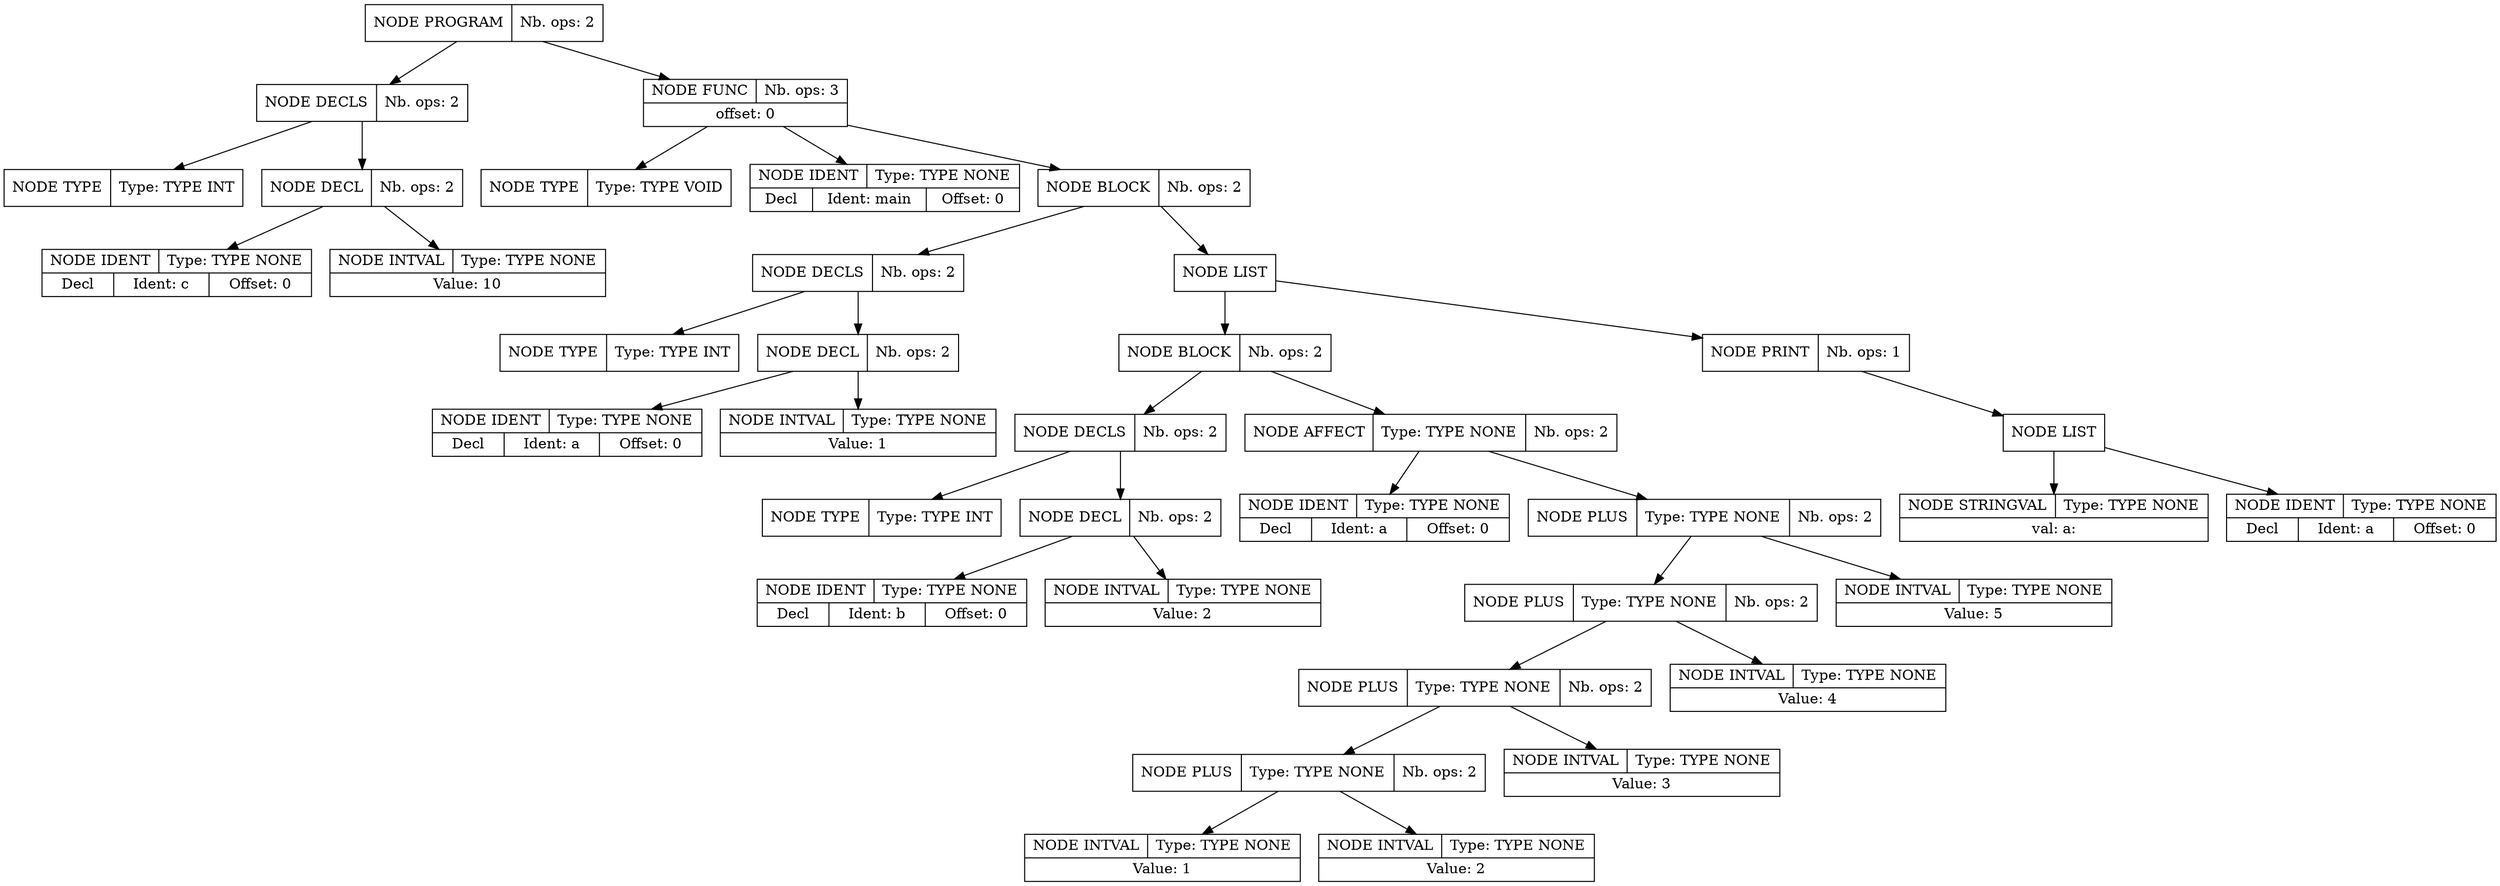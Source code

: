 digraph global_vars {
    N1 [shape=record, label="{{NODE PROGRAM|Nb. ops: 2}}"];
    N2 [shape=record, label="{{NODE DECLS|Nb. ops: 2}}"];
    N3 [shape=record, label="{{NODE TYPE|Type: TYPE INT}}"];
    edge[tailclip=true];
    N2 -> N3
    N4 [shape=record, label="{{NODE DECL|Nb. ops: 2}}"];
    N5 [shape=record, label="{{NODE IDENT|Type: TYPE NONE}|{<decl>Decl      |Ident: c|Offset: 0}}"];
    edge[tailclip=true];
    N4 -> N5
    N6 [shape=record, label="{{NODE INTVAL|Type: TYPE NONE}|{Value: 10}}"];
    edge[tailclip=true];
    N4 -> N6
    edge[tailclip=true];
    N2 -> N4
    edge[tailclip=true];
    N1 -> N2
    N7 [shape=record, label="{{NODE FUNC|Nb. ops: 3}|{offset: 0}}"];
    N8 [shape=record, label="{{NODE TYPE|Type: TYPE VOID}}"];
    edge[tailclip=true];
    N7 -> N8
    N9 [shape=record, label="{{NODE IDENT|Type: TYPE NONE}|{<decl>Decl      |Ident: main|Offset: 0}}"];
    edge[tailclip=true];
    N7 -> N9
    N10 [shape=record, label="{{NODE BLOCK|Nb. ops: 2}}"];
    N11 [shape=record, label="{{NODE DECLS|Nb. ops: 2}}"];
    N12 [shape=record, label="{{NODE TYPE|Type: TYPE INT}}"];
    edge[tailclip=true];
    N11 -> N12
    N13 [shape=record, label="{{NODE DECL|Nb. ops: 2}}"];
    N14 [shape=record, label="{{NODE IDENT|Type: TYPE NONE}|{<decl>Decl      |Ident: a|Offset: 0}}"];
    edge[tailclip=true];
    N13 -> N14
    N15 [shape=record, label="{{NODE INTVAL|Type: TYPE NONE}|{Value: 1}}"];
    edge[tailclip=true];
    N13 -> N15
    edge[tailclip=true];
    N11 -> N13
    edge[tailclip=true];
    N10 -> N11
    N16 [shape=record, label="{{NODE LIST}}"];
    N17 [shape=record, label="{{NODE BLOCK|Nb. ops: 2}}"];
    N18 [shape=record, label="{{NODE DECLS|Nb. ops: 2}}"];
    N19 [shape=record, label="{{NODE TYPE|Type: TYPE INT}}"];
    edge[tailclip=true];
    N18 -> N19
    N20 [shape=record, label="{{NODE DECL|Nb. ops: 2}}"];
    N21 [shape=record, label="{{NODE IDENT|Type: TYPE NONE}|{<decl>Decl      |Ident: b|Offset: 0}}"];
    edge[tailclip=true];
    N20 -> N21
    N22 [shape=record, label="{{NODE INTVAL|Type: TYPE NONE}|{Value: 2}}"];
    edge[tailclip=true];
    N20 -> N22
    edge[tailclip=true];
    N18 -> N20
    edge[tailclip=true];
    N17 -> N18
    N23 [shape=record, label="{{NODE AFFECT|Type: TYPE NONE|Nb. ops: 2}}"];
    N24 [shape=record, label="{{NODE IDENT|Type: TYPE NONE}|{<decl>Decl      |Ident: a|Offset: 0}}"];
    edge[tailclip=true];
    N23 -> N24
    N25 [shape=record, label="{{NODE PLUS|Type: TYPE NONE|Nb. ops: 2}}"];
    N26 [shape=record, label="{{NODE PLUS|Type: TYPE NONE|Nb. ops: 2}}"];
    N27 [shape=record, label="{{NODE PLUS|Type: TYPE NONE|Nb. ops: 2}}"];
    N28 [shape=record, label="{{NODE PLUS|Type: TYPE NONE|Nb. ops: 2}}"];
    N29 [shape=record, label="{{NODE INTVAL|Type: TYPE NONE}|{Value: 1}}"];
    edge[tailclip=true];
    N28 -> N29
    N30 [shape=record, label="{{NODE INTVAL|Type: TYPE NONE}|{Value: 2}}"];
    edge[tailclip=true];
    N28 -> N30
    edge[tailclip=true];
    N27 -> N28
    N31 [shape=record, label="{{NODE INTVAL|Type: TYPE NONE}|{Value: 3}}"];
    edge[tailclip=true];
    N27 -> N31
    edge[tailclip=true];
    N26 -> N27
    N32 [shape=record, label="{{NODE INTVAL|Type: TYPE NONE}|{Value: 4}}"];
    edge[tailclip=true];
    N26 -> N32
    edge[tailclip=true];
    N25 -> N26
    N33 [shape=record, label="{{NODE INTVAL|Type: TYPE NONE}|{Value: 5}}"];
    edge[tailclip=true];
    N25 -> N33
    edge[tailclip=true];
    N23 -> N25
    edge[tailclip=true];
    N17 -> N23
    edge[tailclip=true];
    N16 -> N17
    N34 [shape=record, label="{{NODE PRINT|Nb. ops: 1}}"];
    N35 [shape=record, label="{{NODE LIST}}"];
    N36 [shape=record, label="{{NODE STRINGVAL|Type: TYPE NONE}|{val: a: }}"];
    edge[tailclip=true];
    N35 -> N36
    N37 [shape=record, label="{{NODE IDENT|Type: TYPE NONE}|{<decl>Decl      |Ident: a|Offset: 0}}"];
    edge[tailclip=true];
    N35 -> N37
    edge[tailclip=true];
    N34 -> N35
    edge[tailclip=true];
    N16 -> N34
    edge[tailclip=true];
    N10 -> N16
    edge[tailclip=true];
    N7 -> N10
    edge[tailclip=true];
    N1 -> N7
}